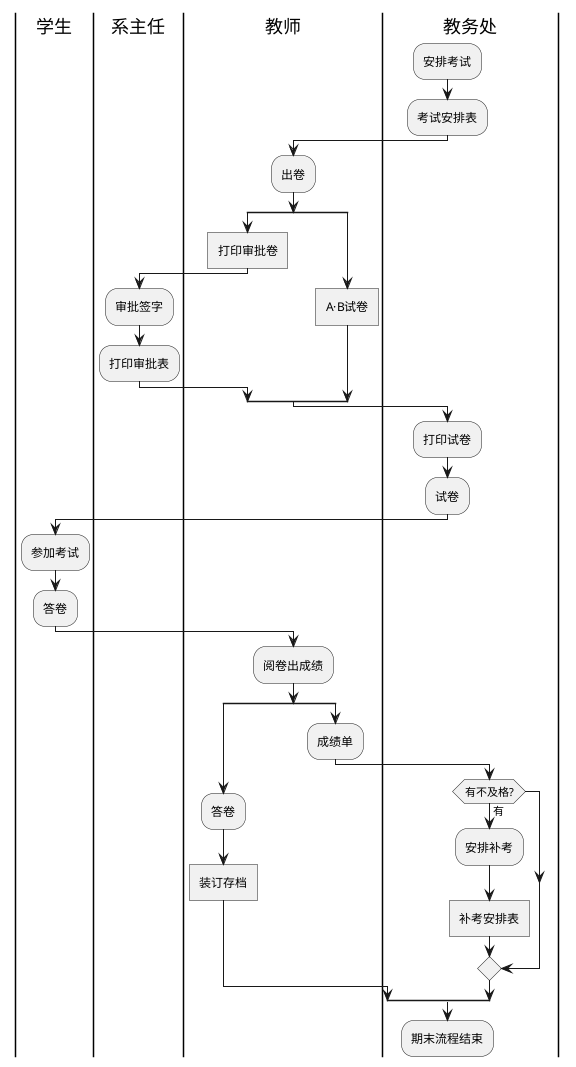 @startuml
|学生|
|系主任|
|教师|
|教务处|
:安排考试;
:考试安排表;
|教师|
:出卷;
split
 :打印审批卷]
 |系主任|
 :审批签字;
 :打印审批表;
split again
 |教师|
  :A·B试卷]
  end split
 |教务处|
  :打印试卷;
  :试卷;
|学生|
:参加考试;
:答卷;
|教师|
:阅卷出成绩;
split
:答卷;
:装订存档]
split again
:成绩单;
|教务处|
if (有不及格?) then (有)
:安排补考;
:补考安排表]
endif
end split
:期末流程结束;
@enduml
